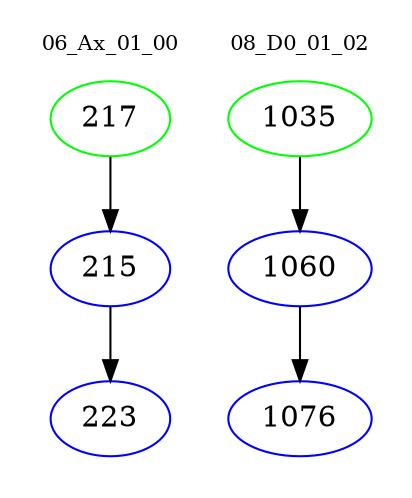 digraph{
subgraph cluster_0 {
color = white
label = "06_Ax_01_00";
fontsize=10;
T0_217 [label="217", color="green"]
T0_217 -> T0_215 [color="black"]
T0_215 [label="215", color="blue"]
T0_215 -> T0_223 [color="black"]
T0_223 [label="223", color="blue"]
}
subgraph cluster_1 {
color = white
label = "08_D0_01_02";
fontsize=10;
T1_1035 [label="1035", color="green"]
T1_1035 -> T1_1060 [color="black"]
T1_1060 [label="1060", color="blue"]
T1_1060 -> T1_1076 [color="black"]
T1_1076 [label="1076", color="blue"]
}
}
